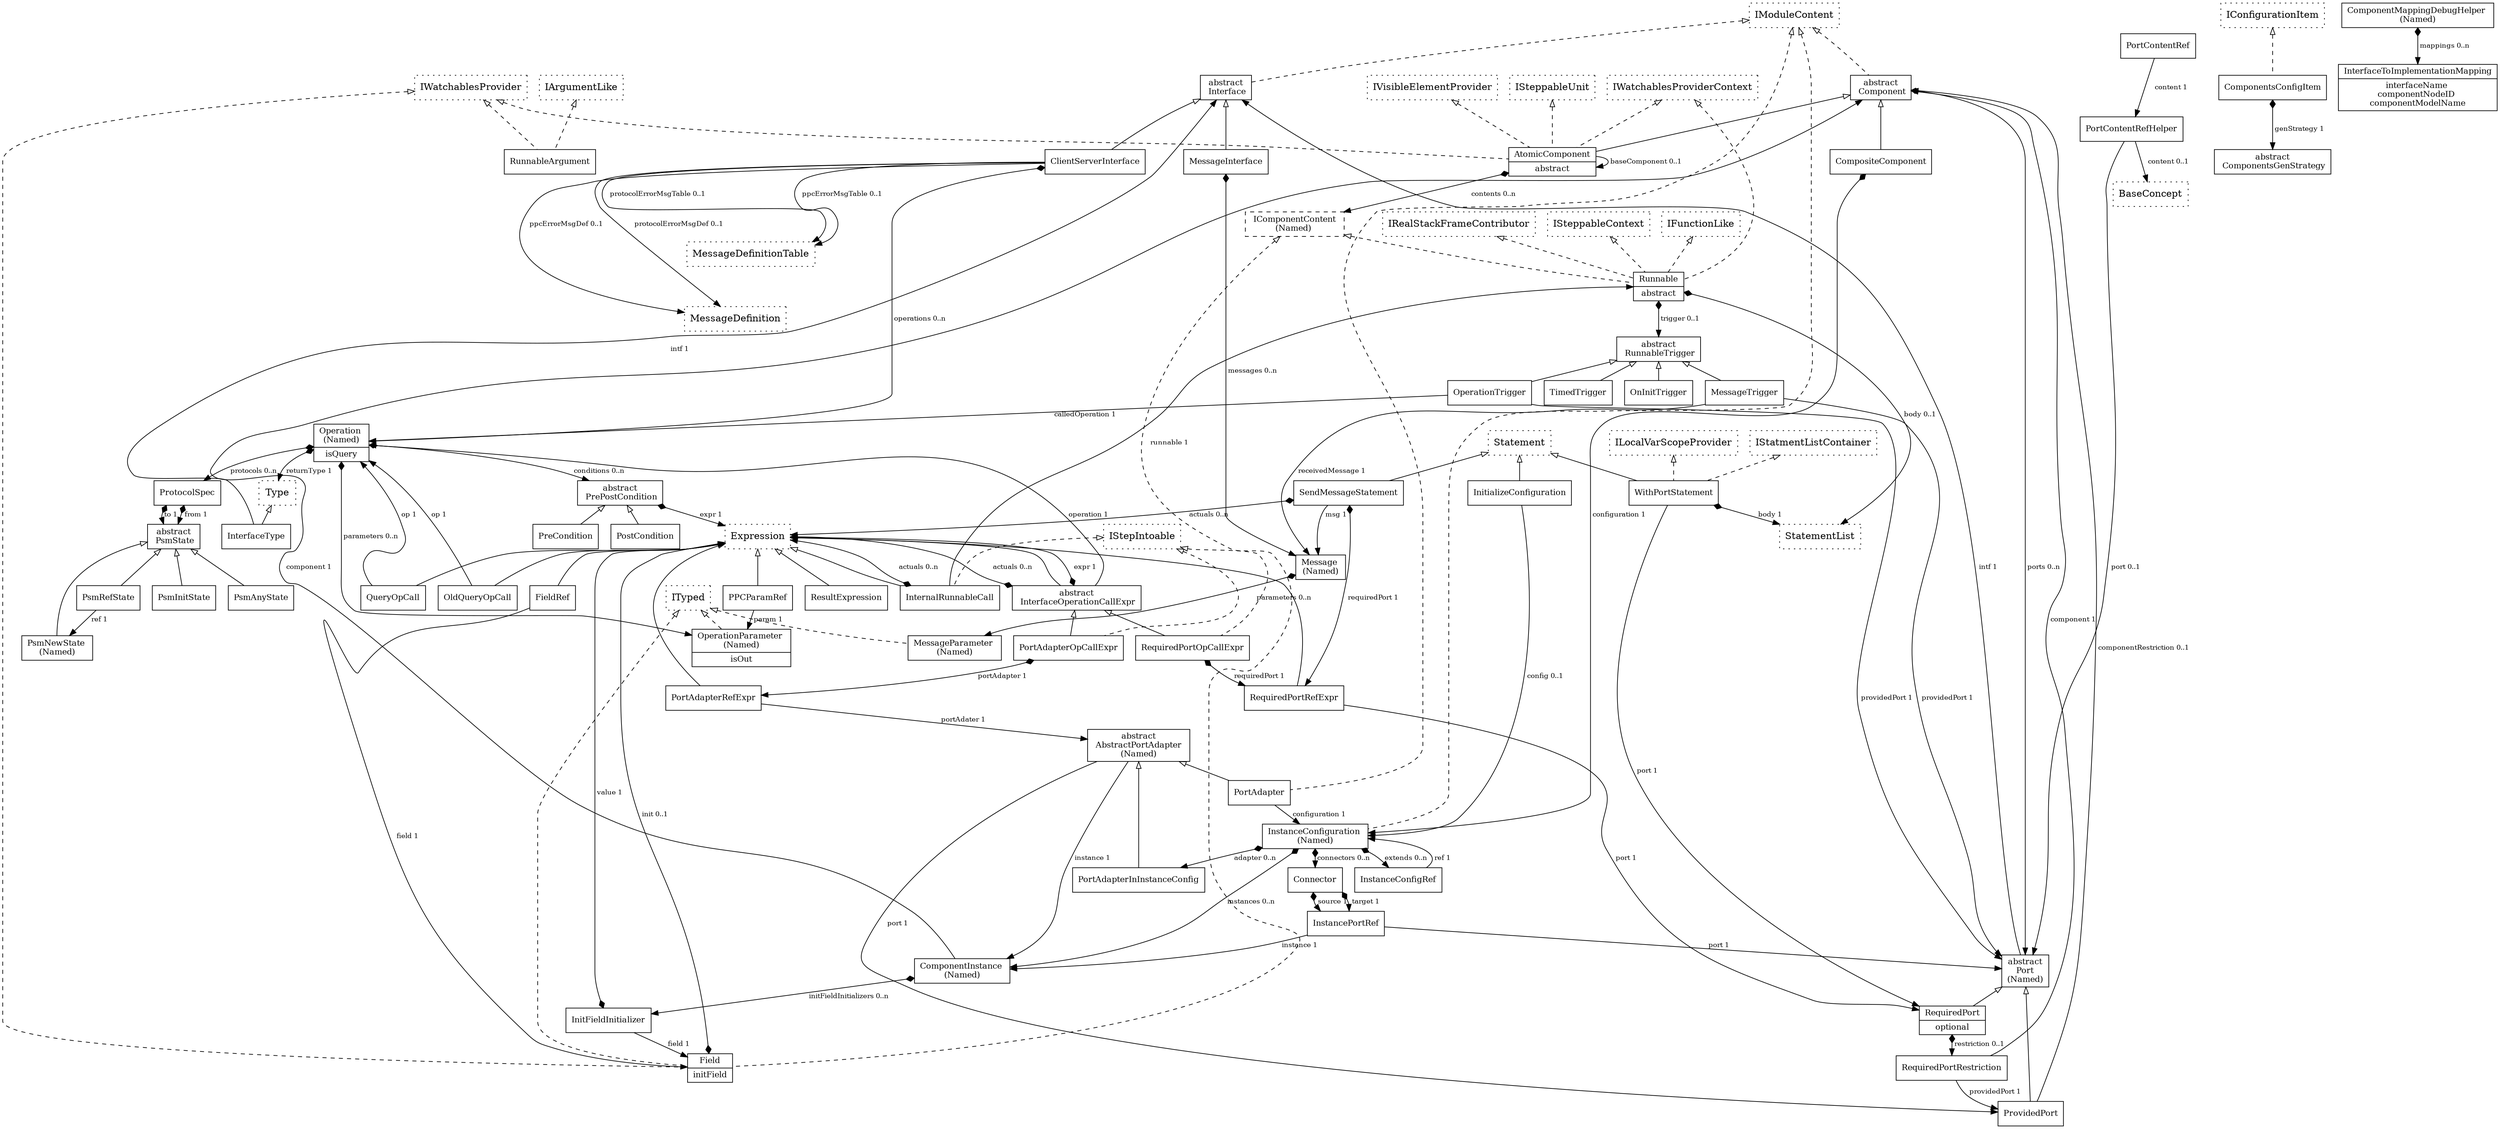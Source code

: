 digraph meta { node[shape=box style=dotted]  ranksep=0.1
Component [ fontsize=12.0 shape=record style=solid label= " { abstract\n Component } " ] ;
Interface [ fontsize=12.0 shape=record style=solid label= " { abstract\n Interface } " ] ;
ClientServerInterface [ fontsize=12.0 shape=record style=solid label= " { ClientServerInterface } " ] ;
MessageInterface [ fontsize=12.0 shape=record style=solid label= " { MessageInterface } " ] ;
Operation [ fontsize=12.0 shape=record style=solid label= " { Operation \n(Named) | isQuery } " ] ;
Message [ fontsize=12.0 shape=record style=solid label= " { Message \n(Named) } " ] ;
Port [ fontsize=12.0 shape=record style=solid label= " { abstract\n Port \n(Named) } " ] ;
ProvidedPort [ fontsize=12.0 shape=record style=solid label= " { ProvidedPort } " ] ;
RequiredPort [ fontsize=12.0 shape=record style=solid label= " { RequiredPort | optional } " ] ;
Runnable [ fontsize=12.0 shape=record style=solid label= " { Runnable | abstract } " ] ;
RunnableTrigger [ fontsize=12.0 shape=record style=solid label= " { abstract\n RunnableTrigger } " ] ;
MessageTrigger [ fontsize=12.0 shape=record style=solid label= " { MessageTrigger } " ] ;
OperationTrigger [ fontsize=12.0 shape=record style=solid label= " { OperationTrigger } " ] ;
TimedTrigger [ fontsize=12.0 shape=record style=solid label= " { TimedTrigger } " ] ;
AtomicComponent [ fontsize=12.0 shape=record style=solid label= " { AtomicComponent | abstract } " ] ;
CompositeComponent [ fontsize=12.0 shape=record style=solid label= " { CompositeComponent } " ] ;
ComponentInstance [ fontsize=12.0 shape=record style=solid label= " { ComponentInstance \n(Named) } " ] ;
Connector [ fontsize=12.0 shape=record style=solid label= " { Connector } " ] ;
InstancePortRef [ fontsize=12.0 shape=record style=solid label= " { InstancePortRef } " ] ;
InstanceConfiguration [ fontsize=12.0 shape=record style=solid label= " { InstanceConfiguration \n(Named) } " ] ;
MessageParameter [ fontsize=12.0 shape=record style=solid label= " { MessageParameter \n(Named) } " ] ;
OperationParameter [ fontsize=12.0 shape=record style=solid label= " { OperationParameter \n(Named) | isOut } " ] ;
PortAdapter [ fontsize=12.0 shape=record style=solid label= " { PortAdapter } " ] ;
RunnableArgument [ fontsize=12.0 shape=record style=solid label= " { RunnableArgument } " ] ;
PortAdapterRefExpr [ fontsize=12.0 shape=record style=solid label= " { PortAdapterRefExpr } " ] ;
InterfaceType [ fontsize=12.0 shape=record style=solid label= " { InterfaceType } " ] ;
InterfaceOperationCallExpr [ fontsize=12.0 shape=record style=solid label= " { abstract\n InterfaceOperationCallExpr } " ] ;
RequiredPortRefExpr [ fontsize=12.0 shape=record style=solid label= " { RequiredPortRefExpr } " ] ;
PortAdapterOpCallExpr [ fontsize=12.0 shape=record style=solid label= " { PortAdapterOpCallExpr } " ] ;
RequiredPortOpCallExpr [ fontsize=12.0 shape=record style=solid label= " { RequiredPortOpCallExpr } " ] ;
InitializeConfiguration [ fontsize=12.0 shape=record style=solid label= " { InitializeConfiguration } " ] ;
Field [ fontsize=12.0 shape=record style=solid label= " { Field | initField } " ] ;
FieldRef [ fontsize=12.0 shape=record style=solid label= " { FieldRef } " ] ;
WithPortStatement [ fontsize=12.0 shape=record style=solid label= " { WithPortStatement } " ] ;
InternalRunnableCall [ fontsize=12.0 shape=record style=solid label= " { InternalRunnableCall } " ] ;
SendMessageStatement [ fontsize=12.0 shape=record style=solid label= " { SendMessageStatement } " ] ;
PortContentRef [ fontsize=12.0 shape=record style=solid label= " { PortContentRef } " ] ;
PortContentRefHelper [ fontsize=12.0 shape=record style=solid label= " { PortContentRefHelper } " ] ;
RequiredPortRestriction [ fontsize=12.0 shape=record style=solid label= " { RequiredPortRestriction } " ] ;
OnInitTrigger [ fontsize=12.0 shape=record style=solid label= " { OnInitTrigger } " ] ;
PrePostCondition [ fontsize=12.0 shape=record style=solid label= " { abstract\n PrePostCondition } " ] ;
PreCondition [ fontsize=12.0 shape=record style=solid label= " { PreCondition } " ] ;
PPCParamRef [ fontsize=12.0 shape=record style=solid label= " { PPCParamRef } " ] ;
PostCondition [ fontsize=12.0 shape=record style=solid label= " { PostCondition } " ] ;
ResultExpression [ fontsize=12.0 shape=record style=solid label= " { ResultExpression } " ] ;
QueryOpCall [ fontsize=12.0 shape=record style=solid label= " { QueryOpCall } " ] ;
OldQueryOpCall [ fontsize=12.0 shape=record style=solid label= " { OldQueryOpCall } " ] ;
ProtocolSpec [ fontsize=12.0 shape=record style=solid label= " { ProtocolSpec } " ] ;
PsmState [ fontsize=12.0 shape=record style=solid label= " { abstract\n PsmState } " ] ;
PsmNewState [ fontsize=12.0 shape=record style=solid label= " { PsmNewState \n(Named) } " ] ;
PsmInitState [ fontsize=12.0 shape=record style=solid label= " { PsmInitState } " ] ;
PsmAnyState [ fontsize=12.0 shape=record style=solid label= " { PsmAnyState } " ] ;
PsmRefState [ fontsize=12.0 shape=record style=solid label= " { PsmRefState } " ] ;
InitFieldInitializer [ fontsize=12.0 shape=record style=solid label= " { InitFieldInitializer } " ] ;
InstanceConfigRef [ fontsize=12.0 shape=record style=solid label= " { InstanceConfigRef } " ] ;
AbstractPortAdapter [ fontsize=12.0 shape=record style=solid label= " { abstract\n AbstractPortAdapter \n(Named) } " ] ;
PortAdapterInInstanceConfig [ fontsize=12.0 shape=record style=solid label= " { PortAdapterInInstanceConfig } " ] ;
ComponentsConfigItem [ fontsize=12.0 shape=record style=solid label= " { ComponentsConfigItem } " ] ;
ComponentsGenStrategy [ fontsize=12.0 shape=record style=solid label= " { abstract\n ComponentsGenStrategy } " ] ;
ComponentMappingDebugHelper [ fontsize=12.0 shape=record style=solid label= " { ComponentMappingDebugHelper \n(Named) } " ] ;
InterfaceToImplementationMapping [ fontsize=12.0 shape=record style=solid label= " { InterfaceToImplementationMapping | interfaceName \ncomponentNodeID \ncomponentModelName } " ] ;
IComponentContent [ fontsize=12.0 shape=rectangle style=dashed label= " IComponentContent \n(Named) " ] ;
Interface -> ClientServerInterface [ dir=back weight=10.0 style=solid arrowtail = "empty" ]
Interface -> MessageInterface [ dir=back weight=10.0 style=solid arrowtail = "empty" ]
Port -> ProvidedPort [ dir=back weight=10.0 style=solid arrowtail = "empty" ]
Port -> RequiredPort [ dir=back weight=10.0 style=solid arrowtail = "empty" ]
RunnableTrigger -> MessageTrigger [ dir=back weight=10.0 style=solid arrowtail = "empty" ]
RunnableTrigger -> OperationTrigger [ dir=back weight=10.0 style=solid arrowtail = "empty" ]
RunnableTrigger -> TimedTrigger [ dir=back weight=10.0 style=solid arrowtail = "empty" ]
Component -> AtomicComponent [ dir=back weight=10.0 style=solid arrowtail = "empty" ]
Component -> CompositeComponent [ dir=back weight=10.0 style=solid arrowtail = "empty" ]
AbstractPortAdapter -> PortAdapter [ dir=back weight=10.0 style=solid arrowtail = "empty" ]
Expression -> PortAdapterRefExpr [ dir=back weight=10.0 style=solid arrowtail = "empty" ]
Type -> InterfaceType [ dir=back weight=10.0 style=solid arrowtail = "empty" ]
Expression -> InterfaceOperationCallExpr [ dir=back weight=10.0 style=solid arrowtail = "empty" ]
Expression -> RequiredPortRefExpr [ dir=back weight=10.0 style=solid arrowtail = "empty" ]
InterfaceOperationCallExpr -> PortAdapterOpCallExpr [ dir=back weight=10.0 style=solid arrowtail = "empty" ]
InterfaceOperationCallExpr -> RequiredPortOpCallExpr [ dir=back weight=10.0 style=solid arrowtail = "empty" ]
Statement -> InitializeConfiguration [ dir=back weight=10.0 style=solid arrowtail = "empty" ]
Expression -> FieldRef [ dir=back weight=10.0 style=solid arrowtail = "empty" ]
Statement -> WithPortStatement [ dir=back weight=10.0 style=solid arrowtail = "empty" ]
Expression -> InternalRunnableCall [ dir=back weight=10.0 style=solid arrowtail = "empty" ]
Statement -> SendMessageStatement [ dir=back weight=10.0 style=solid arrowtail = "empty" ]
RunnableTrigger -> OnInitTrigger [ dir=back weight=10.0 style=solid arrowtail = "empty" ]
PrePostCondition -> PreCondition [ dir=back weight=10.0 style=solid arrowtail = "empty" ]
Expression -> PPCParamRef [ dir=back weight=10.0 style=solid arrowtail = "empty" ]
PrePostCondition -> PostCondition [ dir=back weight=10.0 style=solid arrowtail = "empty" ]
Expression -> ResultExpression [ dir=back weight=10.0 style=solid arrowtail = "empty" ]
Expression -> QueryOpCall [ dir=back weight=10.0 style=solid arrowtail = "empty" ]
Expression -> OldQueryOpCall [ dir=back weight=10.0 style=solid arrowtail = "empty" ]
PsmState -> PsmNewState [ dir=back weight=10.0 style=solid arrowtail = "empty" ]
PsmState -> PsmInitState [ dir=back weight=10.0 style=solid arrowtail = "empty" ]
PsmState -> PsmAnyState [ dir=back weight=10.0 style=solid arrowtail = "empty" ]
PsmState -> PsmRefState [ dir=back weight=10.0 style=solid arrowtail = "empty" ]
AbstractPortAdapter -> PortAdapterInInstanceConfig [ dir=back weight=10.0 style=solid arrowtail = "empty" ]
IModuleContent -> Component [ dir=back weight=3.0 style=dashed arrowtail = "empty" ]
IModuleContent -> Interface [ dir=back weight=3.0 style=dashed arrowtail = "empty" ]
IComponentContent -> Runnable [ dir=back weight=3.0 style=dashed arrowtail = "empty" ]
IFunctionLike -> Runnable [ dir=back weight=3.0 style=dashed arrowtail = "empty" ]
IRealStackFrameContributor -> Runnable [ dir=back weight=3.0 style=dashed arrowtail = "empty" ]
ISteppableContext -> Runnable [ dir=back weight=3.0 style=dashed arrowtail = "empty" ]
IWatchablesProviderContext -> Runnable [ dir=back weight=3.0 style=dashed arrowtail = "empty" ]
IVisibleElementProvider -> AtomicComponent [ dir=back weight=3.0 style=dashed arrowtail = "empty" ]
ISteppableUnit -> AtomicComponent [ dir=back weight=3.0 style=dashed arrowtail = "empty" ]
IWatchablesProviderContext -> AtomicComponent [ dir=back weight=3.0 style=dashed arrowtail = "empty" ]
IWatchablesProvider -> AtomicComponent [ dir=back weight=3.0 style=dashed arrowtail = "empty" ]
IModuleContent -> InstanceConfiguration [ dir=back weight=3.0 style=dashed arrowtail = "empty" ]
ITyped -> MessageParameter [ dir=back weight=3.0 style=dashed arrowtail = "empty" ]
ITyped -> OperationParameter [ dir=back weight=3.0 style=dashed arrowtail = "empty" ]
IModuleContent -> PortAdapter [ dir=back weight=3.0 style=dashed arrowtail = "empty" ]
IArgumentLike -> RunnableArgument [ dir=back weight=3.0 style=dashed arrowtail = "empty" ]
IWatchablesProvider -> RunnableArgument [ dir=back weight=3.0 style=dashed arrowtail = "empty" ]
IStepIntoable -> PortAdapterOpCallExpr [ dir=back weight=3.0 style=dashed arrowtail = "empty" ]
IStepIntoable -> RequiredPortOpCallExpr [ dir=back weight=3.0 style=dashed arrowtail = "empty" ]
IComponentContent -> Field [ dir=back weight=3.0 style=dashed arrowtail = "empty" ]
ITyped -> Field [ dir=back weight=3.0 style=dashed arrowtail = "empty" ]
IWatchablesProvider -> Field [ dir=back weight=3.0 style=dashed arrowtail = "empty" ]
IStatmentListContainer -> WithPortStatement [ dir=back weight=3.0 style=dashed arrowtail = "empty" ]
ILocalVarScopeProvider -> WithPortStatement [ dir=back weight=3.0 style=dashed arrowtail = "empty" ]
IStepIntoable -> InternalRunnableCall [ dir=back weight=3.0 style=dashed arrowtail = "empty" ]
IConfigurationItem -> ComponentsConfigItem [ dir=back weight=3.0 style=dashed arrowtail = "empty" ]
Component -> Port [ style=solid fontsize=10.0 dir="both" arrowhead = "normal" arrowtail = "diamond" weight=5.0 label=" ports 0..n" ]
ClientServerInterface -> Operation [ style=solid fontsize=10.0 dir="both" arrowhead = "normal" arrowtail = "diamond" weight=5.0 label=" operations 0..n" ]
MessageInterface -> Message [ style=solid fontsize=10.0 dir="both" arrowhead = "normal" arrowtail = "diamond" weight=5.0 label=" messages 0..n" ]
Operation -> Type [ style=solid fontsize=10.0 dir="both" arrowhead = "normal" arrowtail = "diamond" weight=5.0 label=" returnType 1" ]
Operation -> OperationParameter [ style=solid fontsize=10.0 dir="both" arrowhead = "normal" arrowtail = "diamond" weight=5.0 label=" parameters 0..n" ]
Operation -> PrePostCondition [ style=solid fontsize=10.0 dir="both" arrowhead = "normal" arrowtail = "diamond" weight=5.0 label=" conditions 0..n" ]
Operation -> ProtocolSpec [ style=solid fontsize=10.0 dir="both" arrowhead = "normal" arrowtail = "diamond" weight=5.0 label=" protocols 0..n" ]
Message -> MessageParameter [ style=solid fontsize=10.0 dir="both" arrowhead = "normal" arrowtail = "diamond" weight=5.0 label=" parameters 0..n" ]
RequiredPort -> RequiredPortRestriction [ style=solid fontsize=10.0 dir="both" arrowhead = "normal" arrowtail = "diamond" weight=5.0 label=" restriction 0..1" ]
Runnable -> RunnableTrigger [ style=solid fontsize=10.0 dir="both" arrowhead = "normal" arrowtail = "diamond" weight=5.0 label=" trigger 0..1" ]
Runnable -> StatementList [ style=solid fontsize=10.0 dir="both" arrowhead = "normal" arrowtail = "diamond" weight=5.0 label=" body 0..1" ]
AtomicComponent -> IComponentContent [ style=solid fontsize=10.0 dir="both" arrowhead = "normal" arrowtail = "diamond" weight=5.0 label=" contents 0..n" ]
CompositeComponent -> InstanceConfiguration [ style=solid fontsize=10.0 dir="both" arrowhead = "normal" arrowtail = "diamond" weight=5.0 label=" configuration 1" ]
ComponentInstance -> InitFieldInitializer [ style=solid fontsize=10.0 dir="both" arrowhead = "normal" arrowtail = "diamond" weight=5.0 label=" initFieldInitializers 0..n" ]
Connector -> InstancePortRef [ style=solid fontsize=10.0 dir="both" arrowhead = "normal" arrowtail = "diamond" weight=5.0 label=" source 1" ]
Connector -> InstancePortRef [ style=solid fontsize=10.0 dir="both" arrowhead = "normal" arrowtail = "diamond" weight=5.0 label=" target 1" ]
InstanceConfiguration -> ComponentInstance [ style=solid fontsize=10.0 dir="both" arrowhead = "normal" arrowtail = "diamond" weight=5.0 label=" instances 0..n" ]
InstanceConfiguration -> Connector [ style=solid fontsize=10.0 dir="both" arrowhead = "normal" arrowtail = "diamond" weight=5.0 label=" connectors 0..n" ]
InstanceConfiguration -> InstanceConfigRef [ style=solid fontsize=10.0 dir="both" arrowhead = "normal" arrowtail = "diamond" weight=5.0 label=" extends 0..n" ]
InstanceConfiguration -> PortAdapterInInstanceConfig [ style=solid fontsize=10.0 dir="both" arrowhead = "normal" arrowtail = "diamond" weight=5.0 label=" adapter 0..n" ]
InterfaceOperationCallExpr -> Expression [ style=solid fontsize=10.0 dir="both" arrowhead = "normal" arrowtail = "diamond" weight=5.0 label=" expr 1" ]
InterfaceOperationCallExpr -> Expression [ style=solid fontsize=10.0 dir="both" arrowhead = "normal" arrowtail = "diamond" weight=5.0 label=" actuals 0..n" ]
PortAdapterOpCallExpr -> PortAdapterRefExpr [ style=solid fontsize=10.0 dir="both" arrowhead = "normal" arrowtail = "diamond" weight=5.0 label=" portAdapter 1" ]
RequiredPortOpCallExpr -> RequiredPortRefExpr [ style=solid fontsize=10.0 dir="both" arrowhead = "normal" arrowtail = "diamond" weight=5.0 label=" requiredPort 1" ]
Field -> Expression [ style=solid fontsize=10.0 dir="both" arrowhead = "normal" arrowtail = "diamond" weight=5.0 label=" init 0..1" ]
WithPortStatement -> StatementList [ style=solid fontsize=10.0 dir="both" arrowhead = "normal" arrowtail = "diamond" weight=5.0 label=" body 1" ]
InternalRunnableCall -> Expression [ style=solid fontsize=10.0 dir="both" arrowhead = "normal" arrowtail = "diamond" weight=5.0 label=" actuals 0..n" ]
SendMessageStatement -> Expression [ style=solid fontsize=10.0 dir="both" arrowhead = "normal" arrowtail = "diamond" weight=5.0 label=" actuals 0..n" ]
SendMessageStatement -> RequiredPortRefExpr [ style=solid fontsize=10.0 dir="both" arrowhead = "normal" arrowtail = "diamond" weight=5.0 label=" requiredPort 1" ]
PrePostCondition -> Expression [ style=solid fontsize=10.0 dir="both" arrowhead = "normal" arrowtail = "diamond" weight=5.0 label=" expr 1" ]
ProtocolSpec -> PsmState [ style=solid fontsize=10.0 dir="both" arrowhead = "normal" arrowtail = "diamond" weight=5.0 label=" from 1" ]
ProtocolSpec -> PsmState [ style=solid fontsize=10.0 dir="both" arrowhead = "normal" arrowtail = "diamond" weight=5.0 label=" to 1" ]
InitFieldInitializer -> Expression [ style=solid fontsize=10.0 dir="both" arrowhead = "normal" arrowtail = "diamond" weight=5.0 label=" value 1" ]
ComponentsConfigItem -> ComponentsGenStrategy [ style=solid fontsize=10.0 dir="both" arrowhead = "normal" arrowtail = "diamond" weight=5.0 label=" genStrategy 1" ]
ComponentMappingDebugHelper -> InterfaceToImplementationMapping [ style=solid fontsize=10.0 dir="both" arrowhead = "normal" arrowtail = "diamond" weight=5.0 label=" mappings 0..n" ]

ClientServerInterface -> MessageDefinitionTable [ style=solid fontsize=10.0 arrowhead = "normal" weight=0.5 label=" protocolErrorMsgTable 0..1" ]
ClientServerInterface -> MessageDefinition [ style=solid fontsize=10.0 arrowhead = "normal" weight=0.5 label=" protocolErrorMsgDef 0..1" ]
ClientServerInterface -> MessageDefinitionTable [ style=solid fontsize=10.0 arrowhead = "normal" weight=0.5 label=" ppcErrorMsgTable 0..1" ]
ClientServerInterface -> MessageDefinition [ style=solid fontsize=10.0 arrowhead = "normal" weight=0.5 label=" ppcErrorMsgDef 0..1" ]
Port -> Interface [ style=solid fontsize=10.0 arrowhead = "normal" weight=0.5 label=" intf 1" ]
ProvidedPort -> Component [ style=solid fontsize=10.0 arrowhead = "normal" weight=0.5 label=" componentRestriction 0..1" ]
MessageTrigger -> Port [ style=solid fontsize=10.0 arrowhead = "normal" weight=0.5 label=" providedPort 1" ]
MessageTrigger -> Message [ style=solid fontsize=10.0 arrowhead = "normal" weight=0.5 label=" receivedMessage 1" ]
OperationTrigger -> Port [ style=solid fontsize=10.0 arrowhead = "normal" weight=0.5 label=" providedPort 1" ]
OperationTrigger -> Operation [ style=solid fontsize=10.0 arrowhead = "normal" weight=0.5 label=" calledOperation 1" ]
AtomicComponent -> AtomicComponent [ style=solid fontsize=10.0 arrowhead = "normal" weight=0.5 label=" baseComponent 0..1" ]
ComponentInstance -> Component [ style=solid fontsize=10.0 arrowhead = "normal" weight=0.5 label=" component 1" ]
InstancePortRef -> ComponentInstance [ style=solid fontsize=10.0 arrowhead = "normal" weight=0.5 label=" instance 1" ]
InstancePortRef -> Port [ style=solid fontsize=10.0 arrowhead = "normal" weight=0.5 label=" port 1" ]
PortAdapter -> InstanceConfiguration [ style=solid fontsize=10.0 arrowhead = "normal" weight=0.5 label=" configuration 1" ]
PortAdapterRefExpr -> AbstractPortAdapter [ style=solid fontsize=10.0 arrowhead = "normal" weight=0.5 label=" portAdater 1" ]
InterfaceType -> Interface [ style=solid fontsize=10.0 arrowhead = "normal" weight=0.5 label=" intf 1" ]
InterfaceOperationCallExpr -> Operation [ style=solid fontsize=10.0 arrowhead = "normal" weight=0.5 label=" operation 1" ]
RequiredPortRefExpr -> RequiredPort [ style=solid fontsize=10.0 arrowhead = "normal" weight=0.5 label=" port 1" ]
InitializeConfiguration -> InstanceConfiguration [ style=solid fontsize=10.0 arrowhead = "normal" weight=0.5 label=" config 0..1" ]
FieldRef -> Field [ style=solid fontsize=10.0 arrowhead = "normal" weight=0.5 label=" field 1" ]
WithPortStatement -> RequiredPort [ style=solid fontsize=10.0 arrowhead = "normal" weight=0.5 label=" port 1" ]
InternalRunnableCall -> Runnable [ style=solid fontsize=10.0 arrowhead = "normal" weight=0.5 label=" runnable 1" ]
SendMessageStatement -> Message [ style=solid fontsize=10.0 arrowhead = "normal" weight=0.5 label=" msg 1" ]
PortContentRef -> PortContentRefHelper [ style=solid fontsize=10.0 arrowhead = "normal" weight=0.5 label=" content 1" ]
PortContentRefHelper -> Port [ style=solid fontsize=10.0 arrowhead = "normal" weight=0.5 label=" port 0..1" ]
PortContentRefHelper -> BaseConcept [ style=solid fontsize=10.0 arrowhead = "normal" weight=0.5 label=" content 0..1" ]
RequiredPortRestriction -> Component [ style=solid fontsize=10.0 arrowhead = "normal" weight=0.5 label=" component 1" ]
RequiredPortRestriction -> ProvidedPort [ style=solid fontsize=10.0 arrowhead = "normal" weight=0.5 label=" providedPort 1" ]
PPCParamRef -> OperationParameter [ style=solid fontsize=10.0 arrowhead = "normal" weight=0.5 label=" param 1" ]
QueryOpCall -> Operation [ style=solid fontsize=10.0 arrowhead = "normal" weight=0.5 label=" op 1" ]
OldQueryOpCall -> Operation [ style=solid fontsize=10.0 arrowhead = "normal" weight=0.5 label=" op 1" ]
PsmRefState -> PsmNewState [ style=solid fontsize=10.0 arrowhead = "normal" weight=0.5 label=" ref 1" ]
InitFieldInitializer -> Field [ style=solid fontsize=10.0 arrowhead = "normal" weight=0.5 label=" field 1" ]
InstanceConfigRef -> InstanceConfiguration [ style=solid fontsize=10.0 arrowhead = "normal" weight=0.5 label=" ref 1" ]
AbstractPortAdapter -> ComponentInstance [ style=solid fontsize=10.0 arrowhead = "normal" weight=0.5 label=" instance 1" ]
AbstractPortAdapter -> ProvidedPort [ style=solid fontsize=10.0 arrowhead = "normal" weight=0.5 label=" port 1" ]
{ rank= same Interface Component }

}
